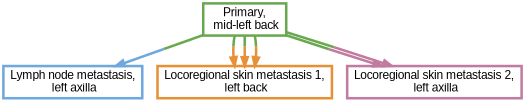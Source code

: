 digraph  {
dpi=600;size=3.5;
"Primary,\n mid-left back" [color="#6aa84f", fillcolor=white, fontname=Arial, penwidth="3.0", shape=box];
"Lymph node metastasis,\n left axilla" [color="#6fa8dc", fillcolor=white, fontname=Arial, penwidth="3.0", shape=box];
"Locoregional skin metastasis 1,\n left back" [color="#e69138", fillcolor=white, fontname=Arial, penwidth="3.0", shape=box];
"Locoregional skin metastasis 2,\n left axilla" [color="#c27ba0", fillcolor=white, fontname=Arial, penwidth="3.0", shape=box];
"Primary,\n mid-left back" -> "Lymph node metastasis,\n left axilla"  [color="#6aa84f;0.5:#6fa8dc", key=0, penwidth=3];
"Primary,\n mid-left back" -> "Locoregional skin metastasis 1,\n left back"  [color="#6aa84f;0.5:#e69138", key=0, penwidth=3];
"Primary,\n mid-left back" -> "Locoregional skin metastasis 1,\n left back"  [color="#6aa84f;0.5:#e69138", key=1, penwidth=3];
"Primary,\n mid-left back" -> "Locoregional skin metastasis 1,\n left back"  [color="#6aa84f;0.5:#e69138", key=2, penwidth=3];
"Primary,\n mid-left back" -> "Locoregional skin metastasis 2,\n left axilla"  [color="#6aa84f;0.5:#c27ba0", key=0, penwidth=3];
"Primary,\n mid-left back" -> "Locoregional skin metastasis 2,\n left axilla"  [color="#6aa84f;0.5:#c27ba0", key=1, penwidth=3];
}
